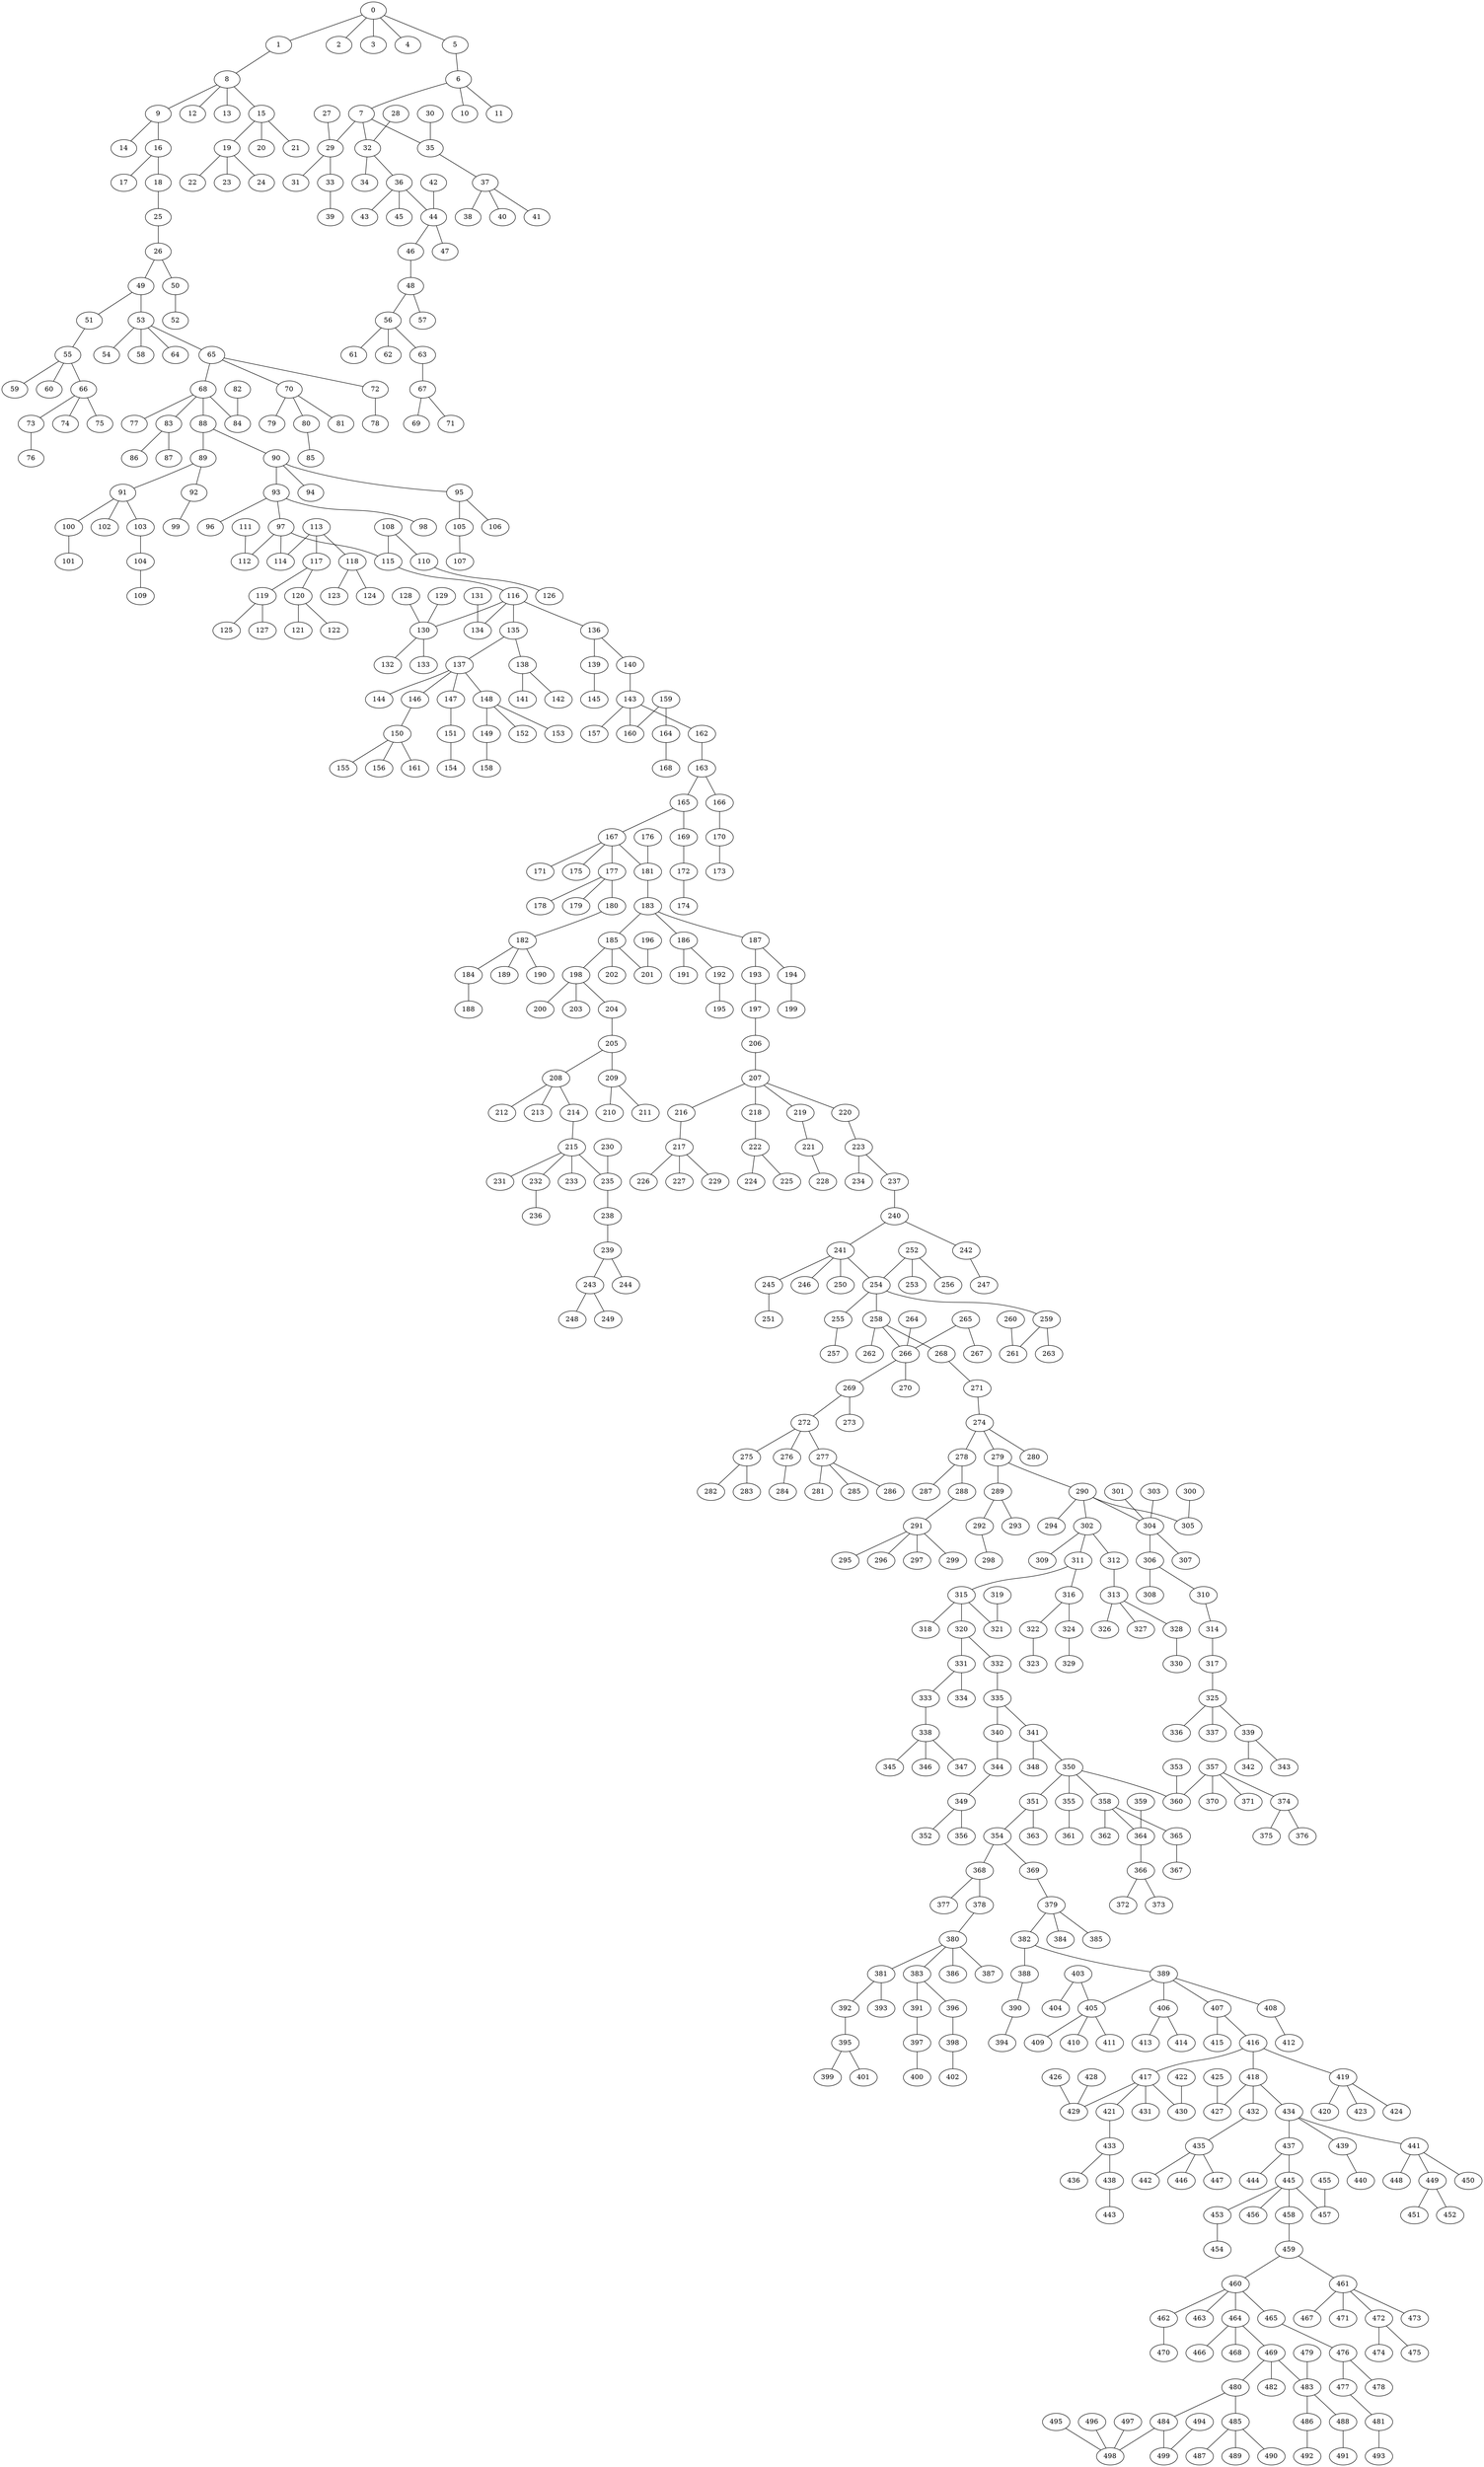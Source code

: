 graph {
  0;
  1;
  2;
  3;
  4;
  5;
  6;
  7;
  8;
  9;
  10;
  11;
  12;
  13;
  14;
  15;
  16;
  17;
  18;
  19;
  20;
  21;
  22;
  23;
  24;
  25;
  26;
  27;
  28;
  29;
  30;
  31;
  32;
  33;
  34;
  35;
  36;
  37;
  38;
  39;
  40;
  41;
  42;
  43;
  44;
  45;
  46;
  47;
  48;
  49;
  50;
  51;
  52;
  53;
  54;
  55;
  56;
  57;
  58;
  59;
  60;
  61;
  62;
  63;
  64;
  65;
  66;
  67;
  68;
  69;
  70;
  71;
  72;
  73;
  74;
  75;
  76;
  77;
  78;
  79;
  80;
  81;
  82;
  83;
  84;
  85;
  86;
  87;
  88;
  89;
  90;
  91;
  92;
  93;
  94;
  95;
  96;
  97;
  98;
  99;
  100;
  101;
  102;
  103;
  104;
  105;
  106;
  107;
  108;
  109;
  110;
  111;
  112;
  113;
  114;
  115;
  116;
  117;
  118;
  119;
  120;
  121;
  122;
  123;
  124;
  125;
  126;
  127;
  128;
  129;
  130;
  131;
  132;
  133;
  134;
  135;
  136;
  137;
  138;
  139;
  140;
  141;
  142;
  143;
  144;
  145;
  146;
  147;
  148;
  149;
  150;
  151;
  152;
  153;
  154;
  155;
  156;
  157;
  158;
  159;
  160;
  161;
  162;
  163;
  164;
  165;
  166;
  167;
  168;
  169;
  170;
  171;
  172;
  173;
  174;
  175;
  176;
  177;
  178;
  179;
  180;
  181;
  182;
  183;
  184;
  185;
  186;
  187;
  188;
  189;
  190;
  191;
  192;
  193;
  194;
  195;
  196;
  197;
  198;
  199;
  200;
  201;
  202;
  203;
  204;
  205;
  206;
  207;
  208;
  209;
  210;
  211;
  212;
  213;
  214;
  215;
  216;
  217;
  218;
  219;
  220;
  221;
  222;
  223;
  224;
  225;
  226;
  227;
  228;
  229;
  230;
  231;
  232;
  233;
  234;
  235;
  236;
  237;
  238;
  239;
  240;
  241;
  242;
  243;
  244;
  245;
  246;
  247;
  248;
  249;
  250;
  251;
  252;
  253;
  254;
  255;
  256;
  257;
  258;
  259;
  260;
  261;
  262;
  263;
  264;
  265;
  266;
  267;
  268;
  269;
  270;
  271;
  272;
  273;
  274;
  275;
  276;
  277;
  278;
  279;
  280;
  281;
  282;
  283;
  284;
  285;
  286;
  287;
  288;
  289;
  290;
  291;
  292;
  293;
  294;
  295;
  296;
  297;
  298;
  299;
  300;
  301;
  302;
  303;
  304;
  305;
  306;
  307;
  308;
  309;
  310;
  311;
  312;
  313;
  314;
  315;
  316;
  317;
  318;
  319;
  320;
  321;
  322;
  323;
  324;
  325;
  326;
  327;
  328;
  329;
  330;
  331;
  332;
  333;
  334;
  335;
  336;
  337;
  338;
  339;
  340;
  341;
  342;
  343;
  344;
  345;
  346;
  347;
  348;
  349;
  350;
  351;
  352;
  353;
  354;
  355;
  356;
  357;
  358;
  359;
  360;
  361;
  362;
  363;
  364;
  365;
  366;
  367;
  368;
  369;
  370;
  371;
  372;
  373;
  374;
  375;
  376;
  377;
  378;
  379;
  380;
  381;
  382;
  383;
  384;
  385;
  386;
  387;
  388;
  389;
  390;
  391;
  392;
  393;
  394;
  395;
  396;
  397;
  398;
  399;
  400;
  401;
  402;
  403;
  404;
  405;
  406;
  407;
  408;
  409;
  410;
  411;
  412;
  413;
  414;
  415;
  416;
  417;
  418;
  419;
  420;
  421;
  422;
  423;
  424;
  425;
  426;
  427;
  428;
  429;
  430;
  431;
  432;
  433;
  434;
  435;
  436;
  437;
  438;
  439;
  440;
  441;
  442;
  443;
  444;
  445;
  446;
  447;
  448;
  449;
  450;
  451;
  452;
  453;
  454;
  455;
  456;
  457;
  458;
  459;
  460;
  461;
  462;
  463;
  464;
  465;
  466;
  467;
  468;
  469;
  470;
  471;
  472;
  473;
  474;
  475;
  476;
  477;
  478;
  479;
  480;
  481;
  482;
  483;
  484;
  485;
  486;
  487;
  488;
  489;
  490;
  491;
  492;
  493;
  494;
  495;
  496;
  497;
  498;
  499;
  0 -- 1;
  0 -- 2;
  0 -- 3;
  0 -- 4;
  0 -- 5;
  1 -- 8;
  5 -- 6;
  6 -- 7;
  6 -- 10;
  6 -- 11;
  7 -- 32;
  7 -- 35;
  7 -- 29;
  8 -- 9;
  8 -- 12;
  8 -- 13;
  8 -- 15;
  9 -- 16;
  9 -- 14;
  15 -- 19;
  15 -- 20;
  15 -- 21;
  16 -- 17;
  16 -- 18;
  18 -- 25;
  19 -- 22;
  19 -- 23;
  19 -- 24;
  25 -- 26;
  26 -- 49;
  26 -- 50;
  27 -- 29;
  28 -- 32;
  29 -- 33;
  29 -- 31;
  30 -- 35;
  32 -- 34;
  32 -- 36;
  33 -- 39;
  35 -- 37;
  36 -- 43;
  36 -- 44;
  36 -- 45;
  37 -- 38;
  37 -- 40;
  37 -- 41;
  42 -- 44;
  44 -- 46;
  44 -- 47;
  46 -- 48;
  48 -- 56;
  48 -- 57;
  49 -- 51;
  49 -- 53;
  50 -- 52;
  51 -- 55;
  53 -- 64;
  53 -- 65;
  53 -- 54;
  53 -- 58;
  55 -- 66;
  55 -- 59;
  55 -- 60;
  56 -- 61;
  56 -- 62;
  56 -- 63;
  63 -- 67;
  65 -- 68;
  65 -- 70;
  65 -- 72;
  66 -- 73;
  66 -- 74;
  66 -- 75;
  67 -- 69;
  67 -- 71;
  68 -- 83;
  68 -- 84;
  68 -- 88;
  68 -- 77;
  70 -- 80;
  70 -- 81;
  70 -- 79;
  72 -- 78;
  73 -- 76;
  80 -- 85;
  82 -- 84;
  83 -- 86;
  83 -- 87;
  88 -- 89;
  88 -- 90;
  89 -- 91;
  89 -- 92;
  90 -- 93;
  90 -- 94;
  90 -- 95;
  91 -- 100;
  91 -- 102;
  91 -- 103;
  92 -- 99;
  93 -- 96;
  93 -- 97;
  93 -- 98;
  95 -- 105;
  95 -- 106;
  97 -- 112;
  97 -- 114;
  97 -- 115;
  100 -- 101;
  103 -- 104;
  104 -- 109;
  105 -- 107;
  108 -- 115;
  108 -- 110;
  110 -- 126;
  111 -- 112;
  113 -- 114;
  113 -- 117;
  113 -- 118;
  115 -- 116;
  116 -- 130;
  116 -- 134;
  116 -- 135;
  116 -- 136;
  117 -- 119;
  117 -- 120;
  118 -- 123;
  118 -- 124;
  119 -- 125;
  119 -- 127;
  120 -- 121;
  120 -- 122;
  128 -- 130;
  129 -- 130;
  130 -- 132;
  130 -- 133;
  131 -- 134;
  135 -- 137;
  135 -- 138;
  136 -- 139;
  136 -- 140;
  137 -- 144;
  137 -- 146;
  137 -- 147;
  137 -- 148;
  138 -- 141;
  138 -- 142;
  139 -- 145;
  140 -- 143;
  143 -- 160;
  143 -- 162;
  143 -- 157;
  146 -- 150;
  147 -- 151;
  148 -- 149;
  148 -- 152;
  148 -- 153;
  149 -- 158;
  150 -- 161;
  150 -- 155;
  150 -- 156;
  151 -- 154;
  159 -- 160;
  159 -- 164;
  162 -- 163;
  163 -- 165;
  163 -- 166;
  164 -- 168;
  165 -- 167;
  165 -- 169;
  166 -- 170;
  167 -- 177;
  167 -- 181;
  167 -- 171;
  167 -- 175;
  169 -- 172;
  170 -- 173;
  172 -- 174;
  176 -- 181;
  177 -- 178;
  177 -- 179;
  177 -- 180;
  180 -- 182;
  181 -- 183;
  182 -- 184;
  182 -- 189;
  182 -- 190;
  183 -- 185;
  183 -- 186;
  183 -- 187;
  184 -- 188;
  185 -- 198;
  185 -- 201;
  185 -- 202;
  186 -- 192;
  186 -- 191;
  187 -- 193;
  187 -- 194;
  192 -- 195;
  193 -- 197;
  194 -- 199;
  196 -- 201;
  197 -- 206;
  198 -- 200;
  198 -- 203;
  198 -- 204;
  204 -- 205;
  205 -- 208;
  205 -- 209;
  206 -- 207;
  207 -- 216;
  207 -- 218;
  207 -- 219;
  207 -- 220;
  208 -- 212;
  208 -- 213;
  208 -- 214;
  209 -- 210;
  209 -- 211;
  214 -- 215;
  215 -- 231;
  215 -- 232;
  215 -- 233;
  215 -- 235;
  216 -- 217;
  217 -- 226;
  217 -- 227;
  217 -- 229;
  218 -- 222;
  219 -- 221;
  220 -- 223;
  221 -- 228;
  222 -- 224;
  222 -- 225;
  223 -- 234;
  223 -- 237;
  230 -- 235;
  232 -- 236;
  235 -- 238;
  237 -- 240;
  238 -- 239;
  239 -- 243;
  239 -- 244;
  240 -- 241;
  240 -- 242;
  241 -- 245;
  241 -- 246;
  241 -- 250;
  241 -- 254;
  242 -- 247;
  243 -- 248;
  243 -- 249;
  245 -- 251;
  252 -- 256;
  252 -- 253;
  252 -- 254;
  254 -- 258;
  254 -- 259;
  254 -- 255;
  255 -- 257;
  258 -- 262;
  258 -- 266;
  258 -- 268;
  259 -- 261;
  259 -- 263;
  260 -- 261;
  264 -- 266;
  265 -- 266;
  265 -- 267;
  266 -- 269;
  266 -- 270;
  268 -- 271;
  269 -- 272;
  269 -- 273;
  271 -- 274;
  272 -- 275;
  272 -- 276;
  272 -- 277;
  274 -- 278;
  274 -- 279;
  274 -- 280;
  275 -- 282;
  275 -- 283;
  276 -- 284;
  277 -- 281;
  277 -- 285;
  277 -- 286;
  278 -- 288;
  278 -- 287;
  279 -- 289;
  279 -- 290;
  288 -- 291;
  289 -- 292;
  289 -- 293;
  290 -- 304;
  290 -- 305;
  290 -- 294;
  290 -- 302;
  291 -- 295;
  291 -- 296;
  291 -- 297;
  291 -- 299;
  292 -- 298;
  300 -- 305;
  301 -- 304;
  302 -- 309;
  302 -- 311;
  302 -- 312;
  303 -- 304;
  304 -- 306;
  304 -- 307;
  306 -- 308;
  306 -- 310;
  310 -- 314;
  311 -- 315;
  311 -- 316;
  312 -- 313;
  313 -- 326;
  313 -- 327;
  313 -- 328;
  314 -- 317;
  315 -- 320;
  315 -- 321;
  315 -- 318;
  316 -- 322;
  316 -- 324;
  317 -- 325;
  319 -- 321;
  320 -- 331;
  320 -- 332;
  322 -- 323;
  324 -- 329;
  325 -- 336;
  325 -- 337;
  325 -- 339;
  328 -- 330;
  331 -- 333;
  331 -- 334;
  332 -- 335;
  333 -- 338;
  335 -- 340;
  335 -- 341;
  338 -- 345;
  338 -- 346;
  338 -- 347;
  339 -- 342;
  339 -- 343;
  340 -- 344;
  341 -- 348;
  341 -- 350;
  344 -- 349;
  349 -- 352;
  349 -- 356;
  350 -- 355;
  350 -- 358;
  350 -- 360;
  350 -- 351;
  351 -- 354;
  351 -- 363;
  353 -- 360;
  354 -- 368;
  354 -- 369;
  355 -- 361;
  357 -- 370;
  357 -- 371;
  357 -- 374;
  357 -- 360;
  358 -- 362;
  358 -- 364;
  358 -- 365;
  359 -- 364;
  364 -- 366;
  365 -- 367;
  366 -- 372;
  366 -- 373;
  368 -- 377;
  368 -- 378;
  369 -- 379;
  374 -- 375;
  374 -- 376;
  378 -- 380;
  379 -- 384;
  379 -- 385;
  379 -- 382;
  380 -- 386;
  380 -- 387;
  380 -- 381;
  380 -- 383;
  381 -- 392;
  381 -- 393;
  382 -- 388;
  382 -- 389;
  383 -- 391;
  383 -- 396;
  388 -- 390;
  389 -- 405;
  389 -- 406;
  389 -- 407;
  389 -- 408;
  390 -- 394;
  391 -- 397;
  392 -- 395;
  395 -- 401;
  395 -- 399;
  396 -- 398;
  397 -- 400;
  398 -- 402;
  403 -- 404;
  403 -- 405;
  405 -- 409;
  405 -- 410;
  405 -- 411;
  406 -- 413;
  406 -- 414;
  407 -- 416;
  407 -- 415;
  408 -- 412;
  416 -- 417;
  416 -- 418;
  416 -- 419;
  417 -- 421;
  417 -- 429;
  417 -- 430;
  417 -- 431;
  418 -- 432;
  418 -- 434;
  418 -- 427;
  419 -- 420;
  419 -- 423;
  419 -- 424;
  421 -- 433;
  422 -- 430;
  425 -- 427;
  426 -- 429;
  428 -- 429;
  432 -- 435;
  433 -- 436;
  433 -- 438;
  434 -- 437;
  434 -- 439;
  434 -- 441;
  435 -- 442;
  435 -- 446;
  435 -- 447;
  437 -- 444;
  437 -- 445;
  438 -- 443;
  439 -- 440;
  441 -- 448;
  441 -- 449;
  441 -- 450;
  445 -- 453;
  445 -- 456;
  445 -- 457;
  445 -- 458;
  449 -- 451;
  449 -- 452;
  453 -- 454;
  455 -- 457;
  458 -- 459;
  459 -- 460;
  459 -- 461;
  460 -- 464;
  460 -- 465;
  460 -- 462;
  460 -- 463;
  461 -- 467;
  461 -- 471;
  461 -- 472;
  461 -- 473;
  462 -- 470;
  464 -- 466;
  464 -- 468;
  464 -- 469;
  465 -- 476;
  469 -- 480;
  469 -- 482;
  469 -- 483;
  472 -- 474;
  472 -- 475;
  476 -- 477;
  476 -- 478;
  477 -- 481;
  479 -- 483;
  480 -- 484;
  480 -- 485;
  481 -- 493;
  483 -- 486;
  483 -- 488;
  484 -- 498;
  484 -- 499;
  485 -- 487;
  485 -- 489;
  485 -- 490;
  486 -- 492;
  488 -- 491;
  494 -- 499;
  495 -- 498;
  496 -- 498;
  497 -- 498;
}